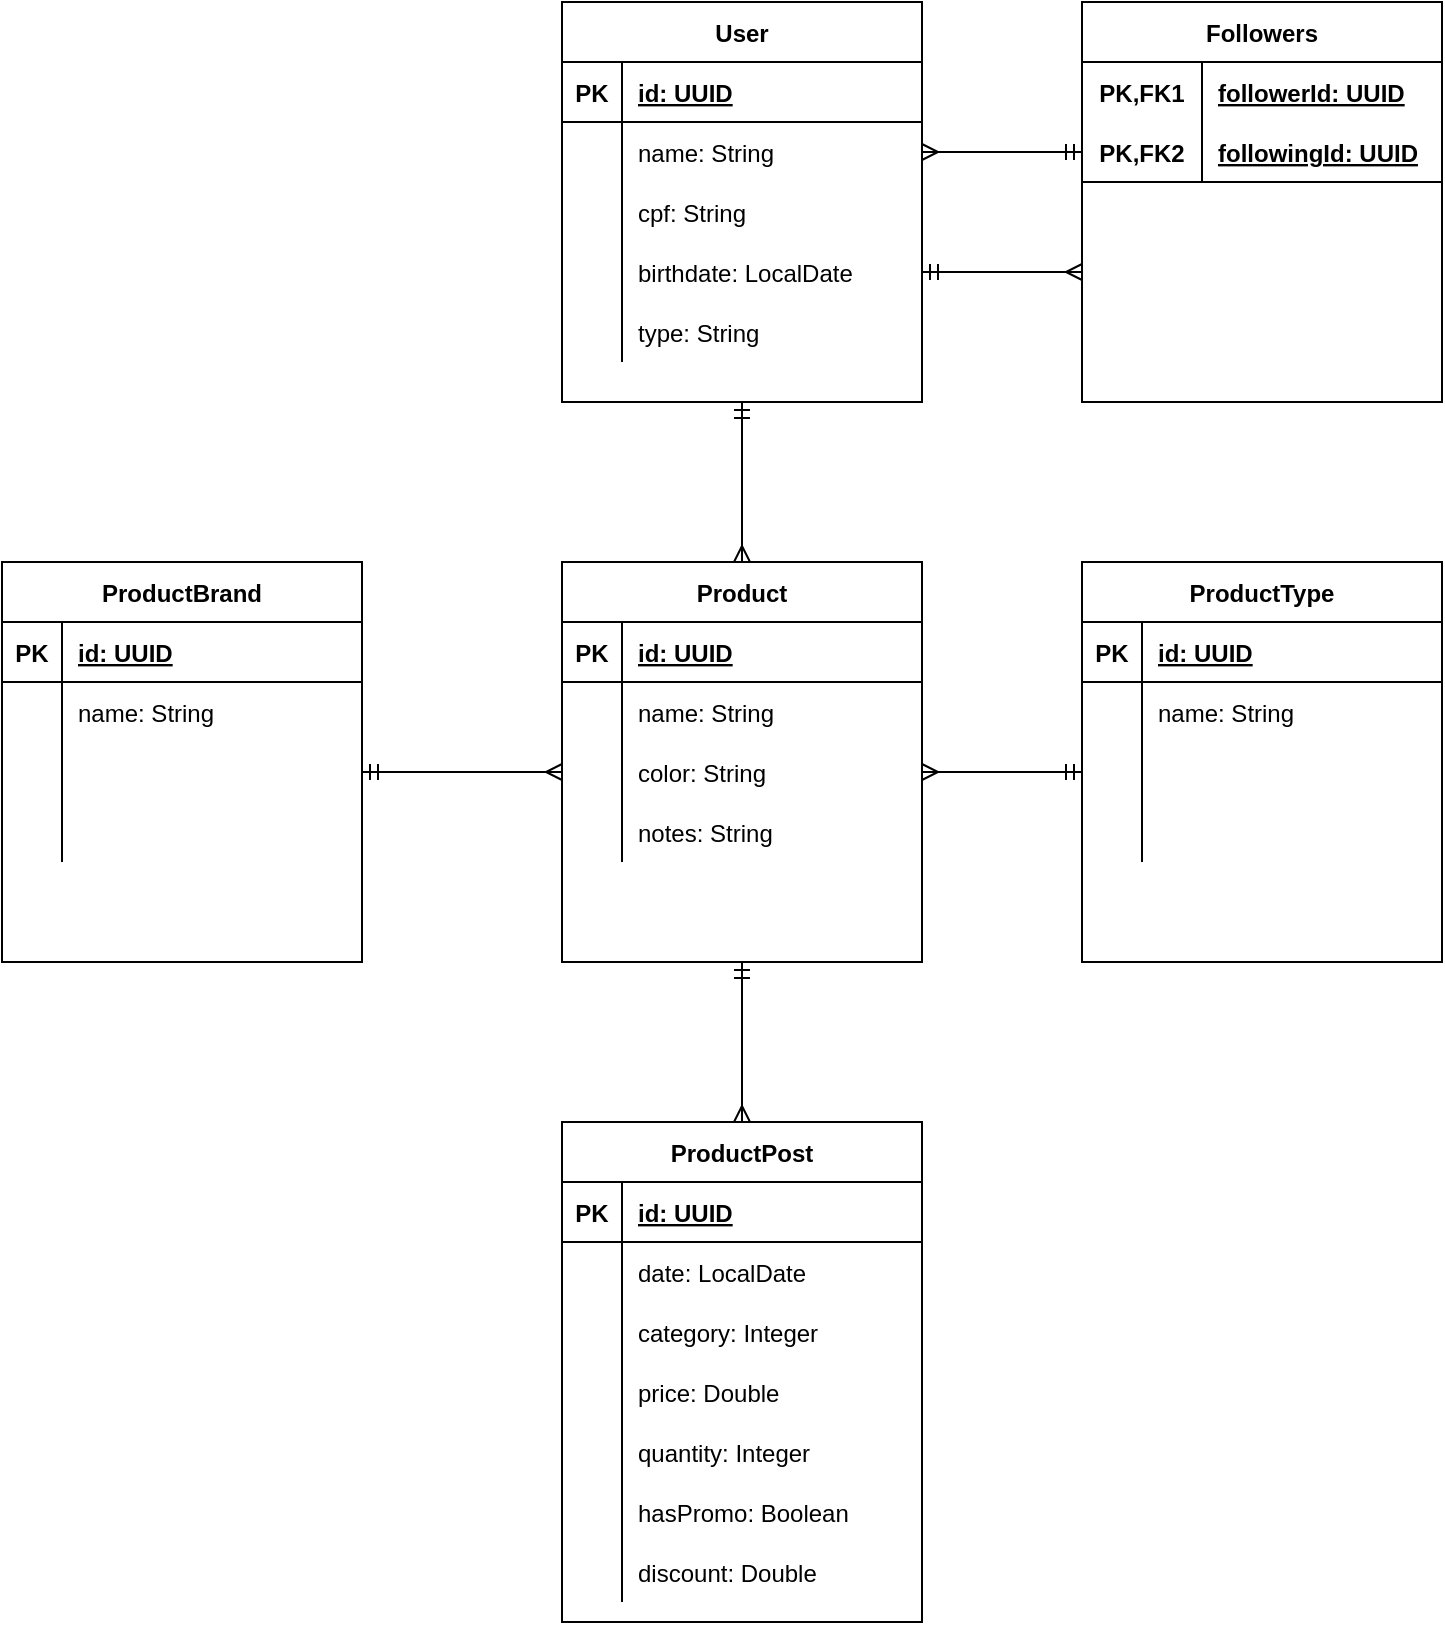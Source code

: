 <mxfile version="14.7.3" type="device"><diagram id="syDqcF-6IE5n0vZ4uAOv" name="Page-1"><mxGraphModel dx="1298" dy="756" grid="1" gridSize="10" guides="1" tooltips="1" connect="1" arrows="1" fold="1" page="1" pageScale="1" pageWidth="827" pageHeight="1169" math="0" shadow="0"><root><mxCell id="0"/><mxCell id="1" parent="0"/><mxCell id="rqheg1BUnkXziIxMzyj0-1" value="User" style="shape=table;startSize=30;container=1;collapsible=1;childLayout=tableLayout;fixedRows=1;rowLines=0;fontStyle=1;align=center;resizeLast=1;" parent="1" vertex="1"><mxGeometry x="320" y="40" width="180" height="200" as="geometry"/></mxCell><mxCell id="rqheg1BUnkXziIxMzyj0-2" value="" style="shape=partialRectangle;collapsible=0;dropTarget=0;pointerEvents=0;fillColor=none;top=0;left=0;bottom=1;right=0;points=[[0,0.5],[1,0.5]];portConstraint=eastwest;" parent="rqheg1BUnkXziIxMzyj0-1" vertex="1"><mxGeometry y="30" width="180" height="30" as="geometry"/></mxCell><mxCell id="rqheg1BUnkXziIxMzyj0-3" value="PK" style="shape=partialRectangle;connectable=0;fillColor=none;top=0;left=0;bottom=0;right=0;fontStyle=1;overflow=hidden;" parent="rqheg1BUnkXziIxMzyj0-2" vertex="1"><mxGeometry width="30" height="30" as="geometry"/></mxCell><mxCell id="rqheg1BUnkXziIxMzyj0-4" value="id: UUID" style="shape=partialRectangle;connectable=0;fillColor=none;top=0;left=0;bottom=0;right=0;align=left;spacingLeft=6;fontStyle=5;overflow=hidden;" parent="rqheg1BUnkXziIxMzyj0-2" vertex="1"><mxGeometry x="30" width="150" height="30" as="geometry"/></mxCell><mxCell id="rqheg1BUnkXziIxMzyj0-5" value="" style="shape=partialRectangle;collapsible=0;dropTarget=0;pointerEvents=0;fillColor=none;top=0;left=0;bottom=0;right=0;points=[[0,0.5],[1,0.5]];portConstraint=eastwest;" parent="rqheg1BUnkXziIxMzyj0-1" vertex="1"><mxGeometry y="60" width="180" height="30" as="geometry"/></mxCell><mxCell id="rqheg1BUnkXziIxMzyj0-6" value="" style="shape=partialRectangle;connectable=0;fillColor=none;top=0;left=0;bottom=0;right=0;editable=1;overflow=hidden;" parent="rqheg1BUnkXziIxMzyj0-5" vertex="1"><mxGeometry width="30" height="30" as="geometry"/></mxCell><mxCell id="rqheg1BUnkXziIxMzyj0-7" value="name: String" style="shape=partialRectangle;connectable=0;fillColor=none;top=0;left=0;bottom=0;right=0;align=left;spacingLeft=6;overflow=hidden;" parent="rqheg1BUnkXziIxMzyj0-5" vertex="1"><mxGeometry x="30" width="150" height="30" as="geometry"/></mxCell><mxCell id="rqheg1BUnkXziIxMzyj0-8" value="" style="shape=partialRectangle;collapsible=0;dropTarget=0;pointerEvents=0;fillColor=none;top=0;left=0;bottom=0;right=0;points=[[0,0.5],[1,0.5]];portConstraint=eastwest;" parent="rqheg1BUnkXziIxMzyj0-1" vertex="1"><mxGeometry y="90" width="180" height="30" as="geometry"/></mxCell><mxCell id="rqheg1BUnkXziIxMzyj0-9" value="" style="shape=partialRectangle;connectable=0;fillColor=none;top=0;left=0;bottom=0;right=0;editable=1;overflow=hidden;" parent="rqheg1BUnkXziIxMzyj0-8" vertex="1"><mxGeometry width="30" height="30" as="geometry"/></mxCell><mxCell id="rqheg1BUnkXziIxMzyj0-10" value="cpf: String" style="shape=partialRectangle;connectable=0;fillColor=none;top=0;left=0;bottom=0;right=0;align=left;spacingLeft=6;overflow=hidden;" parent="rqheg1BUnkXziIxMzyj0-8" vertex="1"><mxGeometry x="30" width="150" height="30" as="geometry"/></mxCell><mxCell id="rqheg1BUnkXziIxMzyj0-11" value="" style="shape=partialRectangle;collapsible=0;dropTarget=0;pointerEvents=0;fillColor=none;top=0;left=0;bottom=0;right=0;points=[[0,0.5],[1,0.5]];portConstraint=eastwest;" parent="rqheg1BUnkXziIxMzyj0-1" vertex="1"><mxGeometry y="120" width="180" height="30" as="geometry"/></mxCell><mxCell id="rqheg1BUnkXziIxMzyj0-12" value="" style="shape=partialRectangle;connectable=0;fillColor=none;top=0;left=0;bottom=0;right=0;editable=1;overflow=hidden;" parent="rqheg1BUnkXziIxMzyj0-11" vertex="1"><mxGeometry width="30" height="30" as="geometry"/></mxCell><mxCell id="rqheg1BUnkXziIxMzyj0-13" value="birthdate: LocalDate" style="shape=partialRectangle;connectable=0;fillColor=none;top=0;left=0;bottom=0;right=0;align=left;spacingLeft=6;overflow=hidden;" parent="rqheg1BUnkXziIxMzyj0-11" vertex="1"><mxGeometry x="30" width="150" height="30" as="geometry"/></mxCell><mxCell id="rqheg1BUnkXziIxMzyj0-14" style="shape=partialRectangle;collapsible=0;dropTarget=0;pointerEvents=0;fillColor=none;top=0;left=0;bottom=0;right=0;points=[[0,0.5],[1,0.5]];portConstraint=eastwest;" parent="rqheg1BUnkXziIxMzyj0-1" vertex="1"><mxGeometry y="150" width="180" height="30" as="geometry"/></mxCell><mxCell id="rqheg1BUnkXziIxMzyj0-15" style="shape=partialRectangle;connectable=0;fillColor=none;top=0;left=0;bottom=0;right=0;editable=1;overflow=hidden;" parent="rqheg1BUnkXziIxMzyj0-14" vertex="1"><mxGeometry width="30" height="30" as="geometry"/></mxCell><mxCell id="rqheg1BUnkXziIxMzyj0-16" value="type: String" style="shape=partialRectangle;connectable=0;fillColor=none;top=0;left=0;bottom=0;right=0;align=left;spacingLeft=6;overflow=hidden;" parent="rqheg1BUnkXziIxMzyj0-14" vertex="1"><mxGeometry x="30" width="150" height="30" as="geometry"/></mxCell><mxCell id="rqheg1BUnkXziIxMzyj0-17" value="Followers" style="shape=table;startSize=30;container=1;collapsible=1;childLayout=tableLayout;fixedRows=1;rowLines=0;fontStyle=1;align=center;resizeLast=1;" parent="1" vertex="1"><mxGeometry x="580" y="40" width="180" height="200" as="geometry"/></mxCell><mxCell id="rqheg1BUnkXziIxMzyj0-18" value="" style="shape=partialRectangle;collapsible=0;dropTarget=0;pointerEvents=0;fillColor=none;top=0;left=0;bottom=0;right=0;points=[[0,0.5],[1,0.5]];portConstraint=eastwest;" parent="rqheg1BUnkXziIxMzyj0-17" vertex="1"><mxGeometry y="30" width="180" height="30" as="geometry"/></mxCell><mxCell id="rqheg1BUnkXziIxMzyj0-19" value="PK,FK1" style="shape=partialRectangle;connectable=0;fillColor=none;top=0;left=0;bottom=0;right=0;fontStyle=1;overflow=hidden;" parent="rqheg1BUnkXziIxMzyj0-18" vertex="1"><mxGeometry width="60" height="30" as="geometry"/></mxCell><mxCell id="rqheg1BUnkXziIxMzyj0-20" value="followerId: UUID" style="shape=partialRectangle;connectable=0;fillColor=none;top=0;left=0;bottom=0;right=0;align=left;spacingLeft=6;fontStyle=5;overflow=hidden;" parent="rqheg1BUnkXziIxMzyj0-18" vertex="1"><mxGeometry x="60" width="120" height="30" as="geometry"/></mxCell><mxCell id="rqheg1BUnkXziIxMzyj0-21" value="" style="shape=partialRectangle;collapsible=0;dropTarget=0;pointerEvents=0;fillColor=none;top=0;left=0;bottom=1;right=0;points=[[0,0.5],[1,0.5]];portConstraint=eastwest;" parent="rqheg1BUnkXziIxMzyj0-17" vertex="1"><mxGeometry y="60" width="180" height="30" as="geometry"/></mxCell><mxCell id="rqheg1BUnkXziIxMzyj0-22" value="PK,FK2" style="shape=partialRectangle;connectable=0;fillColor=none;top=0;left=0;bottom=0;right=0;fontStyle=1;overflow=hidden;" parent="rqheg1BUnkXziIxMzyj0-21" vertex="1"><mxGeometry width="60" height="30" as="geometry"/></mxCell><mxCell id="rqheg1BUnkXziIxMzyj0-23" value="followingId: UUID" style="shape=partialRectangle;connectable=0;fillColor=none;top=0;left=0;bottom=0;right=0;align=left;spacingLeft=6;fontStyle=5;overflow=hidden;" parent="rqheg1BUnkXziIxMzyj0-21" vertex="1"><mxGeometry x="60" width="120" height="30" as="geometry"/></mxCell><mxCell id="rqheg1BUnkXziIxMzyj0-94" style="edgeStyle=orthogonalEdgeStyle;rounded=0;orthogonalLoop=1;jettySize=auto;html=1;entryX=0.5;entryY=1;entryDx=0;entryDy=0;startArrow=ERmany;startFill=0;endArrow=ERmandOne;endFill=0;" parent="1" source="rqheg1BUnkXziIxMzyj0-40" target="rqheg1BUnkXziIxMzyj0-1" edge="1"><mxGeometry relative="1" as="geometry"/></mxCell><mxCell id="rqheg1BUnkXziIxMzyj0-40" value="Product" style="shape=table;startSize=30;container=1;collapsible=1;childLayout=tableLayout;fixedRows=1;rowLines=0;fontStyle=1;align=center;resizeLast=1;" parent="1" vertex="1"><mxGeometry x="320" y="320" width="180" height="200" as="geometry"/></mxCell><mxCell id="rqheg1BUnkXziIxMzyj0-41" value="" style="shape=partialRectangle;collapsible=0;dropTarget=0;pointerEvents=0;fillColor=none;top=0;left=0;bottom=1;right=0;points=[[0,0.5],[1,0.5]];portConstraint=eastwest;" parent="rqheg1BUnkXziIxMzyj0-40" vertex="1"><mxGeometry y="30" width="180" height="30" as="geometry"/></mxCell><mxCell id="rqheg1BUnkXziIxMzyj0-42" value="PK" style="shape=partialRectangle;connectable=0;fillColor=none;top=0;left=0;bottom=0;right=0;fontStyle=1;overflow=hidden;" parent="rqheg1BUnkXziIxMzyj0-41" vertex="1"><mxGeometry width="30" height="30" as="geometry"/></mxCell><mxCell id="rqheg1BUnkXziIxMzyj0-43" value="id: UUID" style="shape=partialRectangle;connectable=0;fillColor=none;top=0;left=0;bottom=0;right=0;align=left;spacingLeft=6;fontStyle=5;overflow=hidden;" parent="rqheg1BUnkXziIxMzyj0-41" vertex="1"><mxGeometry x="30" width="150" height="30" as="geometry"/></mxCell><mxCell id="rqheg1BUnkXziIxMzyj0-44" value="" style="shape=partialRectangle;collapsible=0;dropTarget=0;pointerEvents=0;fillColor=none;top=0;left=0;bottom=0;right=0;points=[[0,0.5],[1,0.5]];portConstraint=eastwest;" parent="rqheg1BUnkXziIxMzyj0-40" vertex="1"><mxGeometry y="60" width="180" height="30" as="geometry"/></mxCell><mxCell id="rqheg1BUnkXziIxMzyj0-45" value="" style="shape=partialRectangle;connectable=0;fillColor=none;top=0;left=0;bottom=0;right=0;editable=1;overflow=hidden;" parent="rqheg1BUnkXziIxMzyj0-44" vertex="1"><mxGeometry width="30" height="30" as="geometry"/></mxCell><mxCell id="rqheg1BUnkXziIxMzyj0-46" value="name: String" style="shape=partialRectangle;connectable=0;fillColor=none;top=0;left=0;bottom=0;right=0;align=left;spacingLeft=6;overflow=hidden;" parent="rqheg1BUnkXziIxMzyj0-44" vertex="1"><mxGeometry x="30" width="150" height="30" as="geometry"/></mxCell><mxCell id="rqheg1BUnkXziIxMzyj0-47" value="" style="shape=partialRectangle;collapsible=0;dropTarget=0;pointerEvents=0;fillColor=none;top=0;left=0;bottom=0;right=0;points=[[0,0.5],[1,0.5]];portConstraint=eastwest;" parent="rqheg1BUnkXziIxMzyj0-40" vertex="1"><mxGeometry y="90" width="180" height="30" as="geometry"/></mxCell><mxCell id="rqheg1BUnkXziIxMzyj0-48" value="" style="shape=partialRectangle;connectable=0;fillColor=none;top=0;left=0;bottom=0;right=0;editable=1;overflow=hidden;" parent="rqheg1BUnkXziIxMzyj0-47" vertex="1"><mxGeometry width="30" height="30" as="geometry"/></mxCell><mxCell id="rqheg1BUnkXziIxMzyj0-49" value="color: String" style="shape=partialRectangle;connectable=0;fillColor=none;top=0;left=0;bottom=0;right=0;align=left;spacingLeft=6;overflow=hidden;" parent="rqheg1BUnkXziIxMzyj0-47" vertex="1"><mxGeometry x="30" width="150" height="30" as="geometry"/></mxCell><mxCell id="rqheg1BUnkXziIxMzyj0-50" value="" style="shape=partialRectangle;collapsible=0;dropTarget=0;pointerEvents=0;fillColor=none;top=0;left=0;bottom=0;right=0;points=[[0,0.5],[1,0.5]];portConstraint=eastwest;" parent="rqheg1BUnkXziIxMzyj0-40" vertex="1"><mxGeometry y="120" width="180" height="30" as="geometry"/></mxCell><mxCell id="rqheg1BUnkXziIxMzyj0-51" value="" style="shape=partialRectangle;connectable=0;fillColor=none;top=0;left=0;bottom=0;right=0;editable=1;overflow=hidden;" parent="rqheg1BUnkXziIxMzyj0-50" vertex="1"><mxGeometry width="30" height="30" as="geometry"/></mxCell><mxCell id="rqheg1BUnkXziIxMzyj0-52" value="notes: String" style="shape=partialRectangle;connectable=0;fillColor=none;top=0;left=0;bottom=0;right=0;align=left;spacingLeft=6;overflow=hidden;" parent="rqheg1BUnkXziIxMzyj0-50" vertex="1"><mxGeometry x="30" width="150" height="30" as="geometry"/></mxCell><mxCell id="rqheg1BUnkXziIxMzyj0-95" style="edgeStyle=orthogonalEdgeStyle;rounded=0;orthogonalLoop=1;jettySize=auto;html=1;entryX=0.5;entryY=1;entryDx=0;entryDy=0;startArrow=ERmany;startFill=0;endArrow=ERmandOne;endFill=0;" parent="1" source="rqheg1BUnkXziIxMzyj0-54" target="rqheg1BUnkXziIxMzyj0-40" edge="1"><mxGeometry relative="1" as="geometry"/></mxCell><mxCell id="rqheg1BUnkXziIxMzyj0-54" value="ProductPost" style="shape=table;startSize=30;container=1;collapsible=1;childLayout=tableLayout;fixedRows=1;rowLines=0;fontStyle=1;align=center;resizeLast=1;" parent="1" vertex="1"><mxGeometry x="320" y="600" width="180" height="250" as="geometry"/></mxCell><mxCell id="rqheg1BUnkXziIxMzyj0-55" value="" style="shape=partialRectangle;collapsible=0;dropTarget=0;pointerEvents=0;fillColor=none;top=0;left=0;bottom=1;right=0;points=[[0,0.5],[1,0.5]];portConstraint=eastwest;" parent="rqheg1BUnkXziIxMzyj0-54" vertex="1"><mxGeometry y="30" width="180" height="30" as="geometry"/></mxCell><mxCell id="rqheg1BUnkXziIxMzyj0-56" value="PK" style="shape=partialRectangle;connectable=0;fillColor=none;top=0;left=0;bottom=0;right=0;fontStyle=1;overflow=hidden;" parent="rqheg1BUnkXziIxMzyj0-55" vertex="1"><mxGeometry width="30" height="30" as="geometry"/></mxCell><mxCell id="rqheg1BUnkXziIxMzyj0-57" value="id: UUID" style="shape=partialRectangle;connectable=0;fillColor=none;top=0;left=0;bottom=0;right=0;align=left;spacingLeft=6;fontStyle=5;overflow=hidden;" parent="rqheg1BUnkXziIxMzyj0-55" vertex="1"><mxGeometry x="30" width="150" height="30" as="geometry"/></mxCell><mxCell id="rqheg1BUnkXziIxMzyj0-58" value="" style="shape=partialRectangle;collapsible=0;dropTarget=0;pointerEvents=0;fillColor=none;top=0;left=0;bottom=0;right=0;points=[[0,0.5],[1,0.5]];portConstraint=eastwest;" parent="rqheg1BUnkXziIxMzyj0-54" vertex="1"><mxGeometry y="60" width="180" height="30" as="geometry"/></mxCell><mxCell id="rqheg1BUnkXziIxMzyj0-59" value="" style="shape=partialRectangle;connectable=0;fillColor=none;top=0;left=0;bottom=0;right=0;editable=1;overflow=hidden;" parent="rqheg1BUnkXziIxMzyj0-58" vertex="1"><mxGeometry width="30" height="30" as="geometry"/></mxCell><mxCell id="rqheg1BUnkXziIxMzyj0-60" value="date: LocalDate" style="shape=partialRectangle;connectable=0;fillColor=none;top=0;left=0;bottom=0;right=0;align=left;spacingLeft=6;overflow=hidden;" parent="rqheg1BUnkXziIxMzyj0-58" vertex="1"><mxGeometry x="30" width="150" height="30" as="geometry"/></mxCell><mxCell id="rqheg1BUnkXziIxMzyj0-61" value="" style="shape=partialRectangle;collapsible=0;dropTarget=0;pointerEvents=0;fillColor=none;top=0;left=0;bottom=0;right=0;points=[[0,0.5],[1,0.5]];portConstraint=eastwest;" parent="rqheg1BUnkXziIxMzyj0-54" vertex="1"><mxGeometry y="90" width="180" height="30" as="geometry"/></mxCell><mxCell id="rqheg1BUnkXziIxMzyj0-62" value="" style="shape=partialRectangle;connectable=0;fillColor=none;top=0;left=0;bottom=0;right=0;editable=1;overflow=hidden;" parent="rqheg1BUnkXziIxMzyj0-61" vertex="1"><mxGeometry width="30" height="30" as="geometry"/></mxCell><mxCell id="rqheg1BUnkXziIxMzyj0-63" value="category: Integer" style="shape=partialRectangle;connectable=0;fillColor=none;top=0;left=0;bottom=0;right=0;align=left;spacingLeft=6;overflow=hidden;" parent="rqheg1BUnkXziIxMzyj0-61" vertex="1"><mxGeometry x="30" width="150" height="30" as="geometry"/></mxCell><mxCell id="rqheg1BUnkXziIxMzyj0-64" value="" style="shape=partialRectangle;collapsible=0;dropTarget=0;pointerEvents=0;fillColor=none;top=0;left=0;bottom=0;right=0;points=[[0,0.5],[1,0.5]];portConstraint=eastwest;" parent="rqheg1BUnkXziIxMzyj0-54" vertex="1"><mxGeometry y="120" width="180" height="30" as="geometry"/></mxCell><mxCell id="rqheg1BUnkXziIxMzyj0-65" value="" style="shape=partialRectangle;connectable=0;fillColor=none;top=0;left=0;bottom=0;right=0;editable=1;overflow=hidden;" parent="rqheg1BUnkXziIxMzyj0-64" vertex="1"><mxGeometry width="30" height="30" as="geometry"/></mxCell><mxCell id="rqheg1BUnkXziIxMzyj0-66" value="price: Double" style="shape=partialRectangle;connectable=0;fillColor=none;top=0;left=0;bottom=0;right=0;align=left;spacingLeft=6;overflow=hidden;" parent="rqheg1BUnkXziIxMzyj0-64" vertex="1"><mxGeometry x="30" width="150" height="30" as="geometry"/></mxCell><mxCell id="rqheg1BUnkXziIxMzyj0-115" style="shape=partialRectangle;collapsible=0;dropTarget=0;pointerEvents=0;fillColor=none;top=0;left=0;bottom=0;right=0;points=[[0,0.5],[1,0.5]];portConstraint=eastwest;" parent="rqheg1BUnkXziIxMzyj0-54" vertex="1"><mxGeometry y="150" width="180" height="30" as="geometry"/></mxCell><mxCell id="rqheg1BUnkXziIxMzyj0-116" style="shape=partialRectangle;connectable=0;fillColor=none;top=0;left=0;bottom=0;right=0;editable=1;overflow=hidden;" parent="rqheg1BUnkXziIxMzyj0-115" vertex="1"><mxGeometry width="30" height="30" as="geometry"/></mxCell><mxCell id="rqheg1BUnkXziIxMzyj0-117" value="quantity: Integer" style="shape=partialRectangle;connectable=0;fillColor=none;top=0;left=0;bottom=0;right=0;align=left;spacingLeft=6;overflow=hidden;" parent="rqheg1BUnkXziIxMzyj0-115" vertex="1"><mxGeometry x="30" width="150" height="30" as="geometry"/></mxCell><mxCell id="rqheg1BUnkXziIxMzyj0-121" style="shape=partialRectangle;collapsible=0;dropTarget=0;pointerEvents=0;fillColor=none;top=0;left=0;bottom=0;right=0;points=[[0,0.5],[1,0.5]];portConstraint=eastwest;" parent="rqheg1BUnkXziIxMzyj0-54" vertex="1"><mxGeometry y="180" width="180" height="30" as="geometry"/></mxCell><mxCell id="rqheg1BUnkXziIxMzyj0-122" style="shape=partialRectangle;connectable=0;fillColor=none;top=0;left=0;bottom=0;right=0;editable=1;overflow=hidden;" parent="rqheg1BUnkXziIxMzyj0-121" vertex="1"><mxGeometry width="30" height="30" as="geometry"/></mxCell><mxCell id="rqheg1BUnkXziIxMzyj0-123" value="hasPromo: Boolean" style="shape=partialRectangle;connectable=0;fillColor=none;top=0;left=0;bottom=0;right=0;align=left;spacingLeft=6;overflow=hidden;" parent="rqheg1BUnkXziIxMzyj0-121" vertex="1"><mxGeometry x="30" width="150" height="30" as="geometry"/></mxCell><mxCell id="rqheg1BUnkXziIxMzyj0-124" style="shape=partialRectangle;collapsible=0;dropTarget=0;pointerEvents=0;fillColor=none;top=0;left=0;bottom=0;right=0;points=[[0,0.5],[1,0.5]];portConstraint=eastwest;" parent="rqheg1BUnkXziIxMzyj0-54" vertex="1"><mxGeometry y="210" width="180" height="30" as="geometry"/></mxCell><mxCell id="rqheg1BUnkXziIxMzyj0-125" style="shape=partialRectangle;connectable=0;fillColor=none;top=0;left=0;bottom=0;right=0;editable=1;overflow=hidden;" parent="rqheg1BUnkXziIxMzyj0-124" vertex="1"><mxGeometry width="30" height="30" as="geometry"/></mxCell><mxCell id="rqheg1BUnkXziIxMzyj0-126" value="discount: Double" style="shape=partialRectangle;connectable=0;fillColor=none;top=0;left=0;bottom=0;right=0;align=left;spacingLeft=6;overflow=hidden;" parent="rqheg1BUnkXziIxMzyj0-124" vertex="1"><mxGeometry x="30" width="150" height="30" as="geometry"/></mxCell><mxCell id="rqheg1BUnkXziIxMzyj0-69" value="ProductType" style="shape=table;startSize=30;container=1;collapsible=1;childLayout=tableLayout;fixedRows=1;rowLines=0;fontStyle=1;align=center;resizeLast=1;" parent="1" vertex="1"><mxGeometry x="580" y="320" width="180" height="200.0" as="geometry"/></mxCell><mxCell id="rqheg1BUnkXziIxMzyj0-70" value="" style="shape=partialRectangle;collapsible=0;dropTarget=0;pointerEvents=0;fillColor=none;top=0;left=0;bottom=1;right=0;points=[[0,0.5],[1,0.5]];portConstraint=eastwest;" parent="rqheg1BUnkXziIxMzyj0-69" vertex="1"><mxGeometry y="30" width="180" height="30" as="geometry"/></mxCell><mxCell id="rqheg1BUnkXziIxMzyj0-71" value="PK" style="shape=partialRectangle;connectable=0;fillColor=none;top=0;left=0;bottom=0;right=0;fontStyle=1;overflow=hidden;" parent="rqheg1BUnkXziIxMzyj0-70" vertex="1"><mxGeometry width="30" height="30" as="geometry"/></mxCell><mxCell id="rqheg1BUnkXziIxMzyj0-72" value="id: UUID" style="shape=partialRectangle;connectable=0;fillColor=none;top=0;left=0;bottom=0;right=0;align=left;spacingLeft=6;fontStyle=5;overflow=hidden;" parent="rqheg1BUnkXziIxMzyj0-70" vertex="1"><mxGeometry x="30" width="150" height="30" as="geometry"/></mxCell><mxCell id="rqheg1BUnkXziIxMzyj0-73" value="" style="shape=partialRectangle;collapsible=0;dropTarget=0;pointerEvents=0;fillColor=none;top=0;left=0;bottom=0;right=0;points=[[0,0.5],[1,0.5]];portConstraint=eastwest;" parent="rqheg1BUnkXziIxMzyj0-69" vertex="1"><mxGeometry y="60" width="180" height="30" as="geometry"/></mxCell><mxCell id="rqheg1BUnkXziIxMzyj0-74" value="" style="shape=partialRectangle;connectable=0;fillColor=none;top=0;left=0;bottom=0;right=0;editable=1;overflow=hidden;" parent="rqheg1BUnkXziIxMzyj0-73" vertex="1"><mxGeometry width="30" height="30" as="geometry"/></mxCell><mxCell id="rqheg1BUnkXziIxMzyj0-75" value="name: String" style="shape=partialRectangle;connectable=0;fillColor=none;top=0;left=0;bottom=0;right=0;align=left;spacingLeft=6;overflow=hidden;" parent="rqheg1BUnkXziIxMzyj0-73" vertex="1"><mxGeometry x="30" width="150" height="30" as="geometry"/></mxCell><mxCell id="rqheg1BUnkXziIxMzyj0-76" value="" style="shape=partialRectangle;collapsible=0;dropTarget=0;pointerEvents=0;fillColor=none;top=0;left=0;bottom=0;right=0;points=[[0,0.5],[1,0.5]];portConstraint=eastwest;" parent="rqheg1BUnkXziIxMzyj0-69" vertex="1"><mxGeometry y="90" width="180" height="30" as="geometry"/></mxCell><mxCell id="rqheg1BUnkXziIxMzyj0-77" value="" style="shape=partialRectangle;connectable=0;fillColor=none;top=0;left=0;bottom=0;right=0;editable=1;overflow=hidden;" parent="rqheg1BUnkXziIxMzyj0-76" vertex="1"><mxGeometry width="30" height="30" as="geometry"/></mxCell><mxCell id="rqheg1BUnkXziIxMzyj0-78" value="" style="shape=partialRectangle;connectable=0;fillColor=none;top=0;left=0;bottom=0;right=0;align=left;spacingLeft=6;overflow=hidden;" parent="rqheg1BUnkXziIxMzyj0-76" vertex="1"><mxGeometry x="30" width="150" height="30" as="geometry"/></mxCell><mxCell id="rqheg1BUnkXziIxMzyj0-79" value="" style="shape=partialRectangle;collapsible=0;dropTarget=0;pointerEvents=0;fillColor=none;top=0;left=0;bottom=0;right=0;points=[[0,0.5],[1,0.5]];portConstraint=eastwest;" parent="rqheg1BUnkXziIxMzyj0-69" vertex="1"><mxGeometry y="120" width="180" height="30" as="geometry"/></mxCell><mxCell id="rqheg1BUnkXziIxMzyj0-80" value="" style="shape=partialRectangle;connectable=0;fillColor=none;top=0;left=0;bottom=0;right=0;editable=1;overflow=hidden;" parent="rqheg1BUnkXziIxMzyj0-79" vertex="1"><mxGeometry width="30" height="30" as="geometry"/></mxCell><mxCell id="rqheg1BUnkXziIxMzyj0-81" value="" style="shape=partialRectangle;connectable=0;fillColor=none;top=0;left=0;bottom=0;right=0;align=left;spacingLeft=6;overflow=hidden;" parent="rqheg1BUnkXziIxMzyj0-79" vertex="1"><mxGeometry x="30" width="150" height="30" as="geometry"/></mxCell><mxCell id="rqheg1BUnkXziIxMzyj0-92" style="edgeStyle=orthogonalEdgeStyle;rounded=0;orthogonalLoop=1;jettySize=auto;html=1;endArrow=ERmany;endFill=0;startArrow=ERmandOne;startFill=0;exitX=1;exitY=0.5;exitDx=0;exitDy=0;" parent="1" edge="1" source="rqheg1BUnkXziIxMzyj0-11"><mxGeometry relative="1" as="geometry"><mxPoint x="500" y="140" as="sourcePoint"/><mxPoint x="580" y="175" as="targetPoint"/></mxGeometry></mxCell><mxCell id="rqheg1BUnkXziIxMzyj0-97" style="edgeStyle=orthogonalEdgeStyle;rounded=0;orthogonalLoop=1;jettySize=auto;html=1;entryX=1;entryY=0.5;entryDx=0;entryDy=0;startArrow=ERmandOne;startFill=0;endArrow=ERmany;endFill=0;" parent="1" source="rqheg1BUnkXziIxMzyj0-76" target="rqheg1BUnkXziIxMzyj0-47" edge="1"><mxGeometry relative="1" as="geometry"/></mxCell><mxCell id="rqheg1BUnkXziIxMzyj0-101" value="ProductBrand" style="shape=table;startSize=30;container=1;collapsible=1;childLayout=tableLayout;fixedRows=1;rowLines=0;fontStyle=1;align=center;resizeLast=1;" parent="1" vertex="1"><mxGeometry x="40" y="320" width="180" height="200.0" as="geometry"/></mxCell><mxCell id="rqheg1BUnkXziIxMzyj0-102" value="" style="shape=partialRectangle;collapsible=0;dropTarget=0;pointerEvents=0;fillColor=none;top=0;left=0;bottom=1;right=0;points=[[0,0.5],[1,0.5]];portConstraint=eastwest;" parent="rqheg1BUnkXziIxMzyj0-101" vertex="1"><mxGeometry y="30" width="180" height="30" as="geometry"/></mxCell><mxCell id="rqheg1BUnkXziIxMzyj0-103" value="PK" style="shape=partialRectangle;connectable=0;fillColor=none;top=0;left=0;bottom=0;right=0;fontStyle=1;overflow=hidden;" parent="rqheg1BUnkXziIxMzyj0-102" vertex="1"><mxGeometry width="30" height="30" as="geometry"/></mxCell><mxCell id="rqheg1BUnkXziIxMzyj0-104" value="id: UUID" style="shape=partialRectangle;connectable=0;fillColor=none;top=0;left=0;bottom=0;right=0;align=left;spacingLeft=6;fontStyle=5;overflow=hidden;" parent="rqheg1BUnkXziIxMzyj0-102" vertex="1"><mxGeometry x="30" width="150" height="30" as="geometry"/></mxCell><mxCell id="rqheg1BUnkXziIxMzyj0-105" value="" style="shape=partialRectangle;collapsible=0;dropTarget=0;pointerEvents=0;fillColor=none;top=0;left=0;bottom=0;right=0;points=[[0,0.5],[1,0.5]];portConstraint=eastwest;" parent="rqheg1BUnkXziIxMzyj0-101" vertex="1"><mxGeometry y="60" width="180" height="30" as="geometry"/></mxCell><mxCell id="rqheg1BUnkXziIxMzyj0-106" value="" style="shape=partialRectangle;connectable=0;fillColor=none;top=0;left=0;bottom=0;right=0;editable=1;overflow=hidden;" parent="rqheg1BUnkXziIxMzyj0-105" vertex="1"><mxGeometry width="30" height="30" as="geometry"/></mxCell><mxCell id="rqheg1BUnkXziIxMzyj0-107" value="name: String" style="shape=partialRectangle;connectable=0;fillColor=none;top=0;left=0;bottom=0;right=0;align=left;spacingLeft=6;overflow=hidden;" parent="rqheg1BUnkXziIxMzyj0-105" vertex="1"><mxGeometry x="30" width="150" height="30" as="geometry"/></mxCell><mxCell id="rqheg1BUnkXziIxMzyj0-108" value="" style="shape=partialRectangle;collapsible=0;dropTarget=0;pointerEvents=0;fillColor=none;top=0;left=0;bottom=0;right=0;points=[[0,0.5],[1,0.5]];portConstraint=eastwest;" parent="rqheg1BUnkXziIxMzyj0-101" vertex="1"><mxGeometry y="90" width="180" height="30" as="geometry"/></mxCell><mxCell id="rqheg1BUnkXziIxMzyj0-109" value="" style="shape=partialRectangle;connectable=0;fillColor=none;top=0;left=0;bottom=0;right=0;editable=1;overflow=hidden;" parent="rqheg1BUnkXziIxMzyj0-108" vertex="1"><mxGeometry width="30" height="30" as="geometry"/></mxCell><mxCell id="rqheg1BUnkXziIxMzyj0-110" value="" style="shape=partialRectangle;connectable=0;fillColor=none;top=0;left=0;bottom=0;right=0;align=left;spacingLeft=6;overflow=hidden;" parent="rqheg1BUnkXziIxMzyj0-108" vertex="1"><mxGeometry x="30" width="150" height="30" as="geometry"/></mxCell><mxCell id="rqheg1BUnkXziIxMzyj0-111" value="" style="shape=partialRectangle;collapsible=0;dropTarget=0;pointerEvents=0;fillColor=none;top=0;left=0;bottom=0;right=0;points=[[0,0.5],[1,0.5]];portConstraint=eastwest;" parent="rqheg1BUnkXziIxMzyj0-101" vertex="1"><mxGeometry y="120" width="180" height="30" as="geometry"/></mxCell><mxCell id="rqheg1BUnkXziIxMzyj0-112" value="" style="shape=partialRectangle;connectable=0;fillColor=none;top=0;left=0;bottom=0;right=0;editable=1;overflow=hidden;" parent="rqheg1BUnkXziIxMzyj0-111" vertex="1"><mxGeometry width="30" height="30" as="geometry"/></mxCell><mxCell id="rqheg1BUnkXziIxMzyj0-113" value="" style="shape=partialRectangle;connectable=0;fillColor=none;top=0;left=0;bottom=0;right=0;align=left;spacingLeft=6;overflow=hidden;" parent="rqheg1BUnkXziIxMzyj0-111" vertex="1"><mxGeometry x="30" width="150" height="30" as="geometry"/></mxCell><mxCell id="rqheg1BUnkXziIxMzyj0-114" style="edgeStyle=orthogonalEdgeStyle;rounded=0;orthogonalLoop=1;jettySize=auto;html=1;startArrow=ERmandOne;startFill=0;endArrow=ERmany;endFill=0;exitX=1;exitY=0.5;exitDx=0;exitDy=0;entryX=0;entryY=0.5;entryDx=0;entryDy=0;" parent="1" source="rqheg1BUnkXziIxMzyj0-108" target="rqheg1BUnkXziIxMzyj0-47" edge="1"><mxGeometry relative="1" as="geometry"><mxPoint x="590" y="435" as="sourcePoint"/><mxPoint x="330" y="420" as="targetPoint"/></mxGeometry></mxCell><mxCell id="fanMUf9ormVk2uM-acHA-17" style="edgeStyle=orthogonalEdgeStyle;rounded=0;orthogonalLoop=1;jettySize=auto;html=1;entryX=1;entryY=0.5;entryDx=0;entryDy=0;endArrow=ERmany;endFill=0;startArrow=ERmandOne;startFill=0;exitX=0;exitY=0.5;exitDx=0;exitDy=0;" edge="1" parent="1" source="rqheg1BUnkXziIxMzyj0-21" target="rqheg1BUnkXziIxMzyj0-5"><mxGeometry relative="1" as="geometry"><mxPoint x="510" y="150" as="sourcePoint"/><mxPoint x="590" y="150" as="targetPoint"/></mxGeometry></mxCell></root></mxGraphModel></diagram></mxfile>